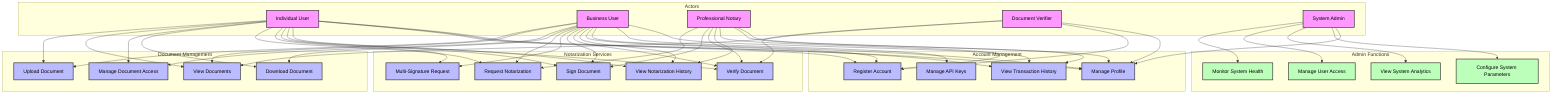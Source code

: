 flowchart TD
    subgraph Actors
        U[Individual User]
        B[Business User]
        N[Professional Notary]
        V[Document Verifier]
        A[System Admin]
    end
    
    subgraph "Document Management"
        D1[Upload Document]
        D2[View Documents]
        D3[Manage Document Access]
        D4[Download Document]
    end

    subgraph "Notarization Services"
        N1[Request Notarization]
        N2[Multi-Signature Request]
        N3[Sign Document]
        N4[Verify Document]
        N5[View Notarization History]
    end

    subgraph "Account Management"
        AM1[Register Account]
        AM2[Manage Profile]
        AM3[Manage API Keys]
        AM4[View Transaction History]
    end

    subgraph "Admin Functions"
        AD1[Monitor System Health]
        AD2[Manage User Access]
        AD3[View System Analytics]
        AD4[Configure System Parameters]
    end

    %% User Connections
    U --> D1
    U --> D2
    U --> D3
    U --> D4
    U --> N1
    U --> N2
    U --> N3
    U --> N4
    U --> N5
    U --> AM1
    U --> AM2
    U --> AM4

    %% Business User Connections
    B --> D1
    B --> D2
    B --> D3
    B --> D4
    B --> N1
    B --> N2
    B --> N3
    B --> N4
    B --> N5
    B --> AM1
    B --> AM2
    B --> AM3
    B --> AM4

    %% Professional Notary Connections
    N --> N1
    N --> N3
    N --> N4
    N --> N5
    N --> AM1
    N --> AM2
    N --> AM4

    %% Verifier Connections
    V --> N4
    V --> D2
    V --> AM1
    V --> AM2

    %% Admin Connections
    A --> AD1
    A --> AD2
    A --> AD3
    A --> AD4
    A --> AM2

    %% Styling
    classDef actor fill:#f9f,stroke:#333,stroke-width:2px,color:black
    classDef usecase fill:#bbf,stroke:#333,stroke-width:2px,color:black
    classDef admin fill:#bfb,stroke:#333,stroke-width:2px,color:black

    class U,B,N,V,A actor
    class D1,D2,D3,D4,N1,N2,N3,N4,N5,AM1,AM2,AM3,AM4 usecase
    class AD1,AD2,AD3,AD4 admin